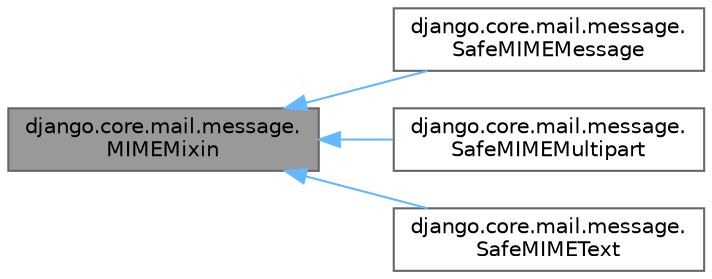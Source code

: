 digraph "django.core.mail.message.MIMEMixin"
{
 // LATEX_PDF_SIZE
  bgcolor="transparent";
  edge [fontname=Helvetica,fontsize=10,labelfontname=Helvetica,labelfontsize=10];
  node [fontname=Helvetica,fontsize=10,shape=box,height=0.2,width=0.4];
  rankdir="LR";
  Node1 [id="Node000001",label="django.core.mail.message.\lMIMEMixin",height=0.2,width=0.4,color="gray40", fillcolor="grey60", style="filled", fontcolor="black",tooltip=" "];
  Node1 -> Node2 [id="edge1_Node000001_Node000002",dir="back",color="steelblue1",style="solid",tooltip=" "];
  Node2 [id="Node000002",label="django.core.mail.message.\lSafeMIMEMessage",height=0.2,width=0.4,color="gray40", fillcolor="white", style="filled",URL="$classdjango_1_1core_1_1mail_1_1message_1_1_safe_m_i_m_e_message.html",tooltip=" "];
  Node1 -> Node3 [id="edge2_Node000001_Node000003",dir="back",color="steelblue1",style="solid",tooltip=" "];
  Node3 [id="Node000003",label="django.core.mail.message.\lSafeMIMEMultipart",height=0.2,width=0.4,color="gray40", fillcolor="white", style="filled",URL="$classdjango_1_1core_1_1mail_1_1message_1_1_safe_m_i_m_e_multipart.html",tooltip=" "];
  Node1 -> Node4 [id="edge3_Node000001_Node000004",dir="back",color="steelblue1",style="solid",tooltip=" "];
  Node4 [id="Node000004",label="django.core.mail.message.\lSafeMIMEText",height=0.2,width=0.4,color="gray40", fillcolor="white", style="filled",URL="$classdjango_1_1core_1_1mail_1_1message_1_1_safe_m_i_m_e_text.html",tooltip=" "];
}
